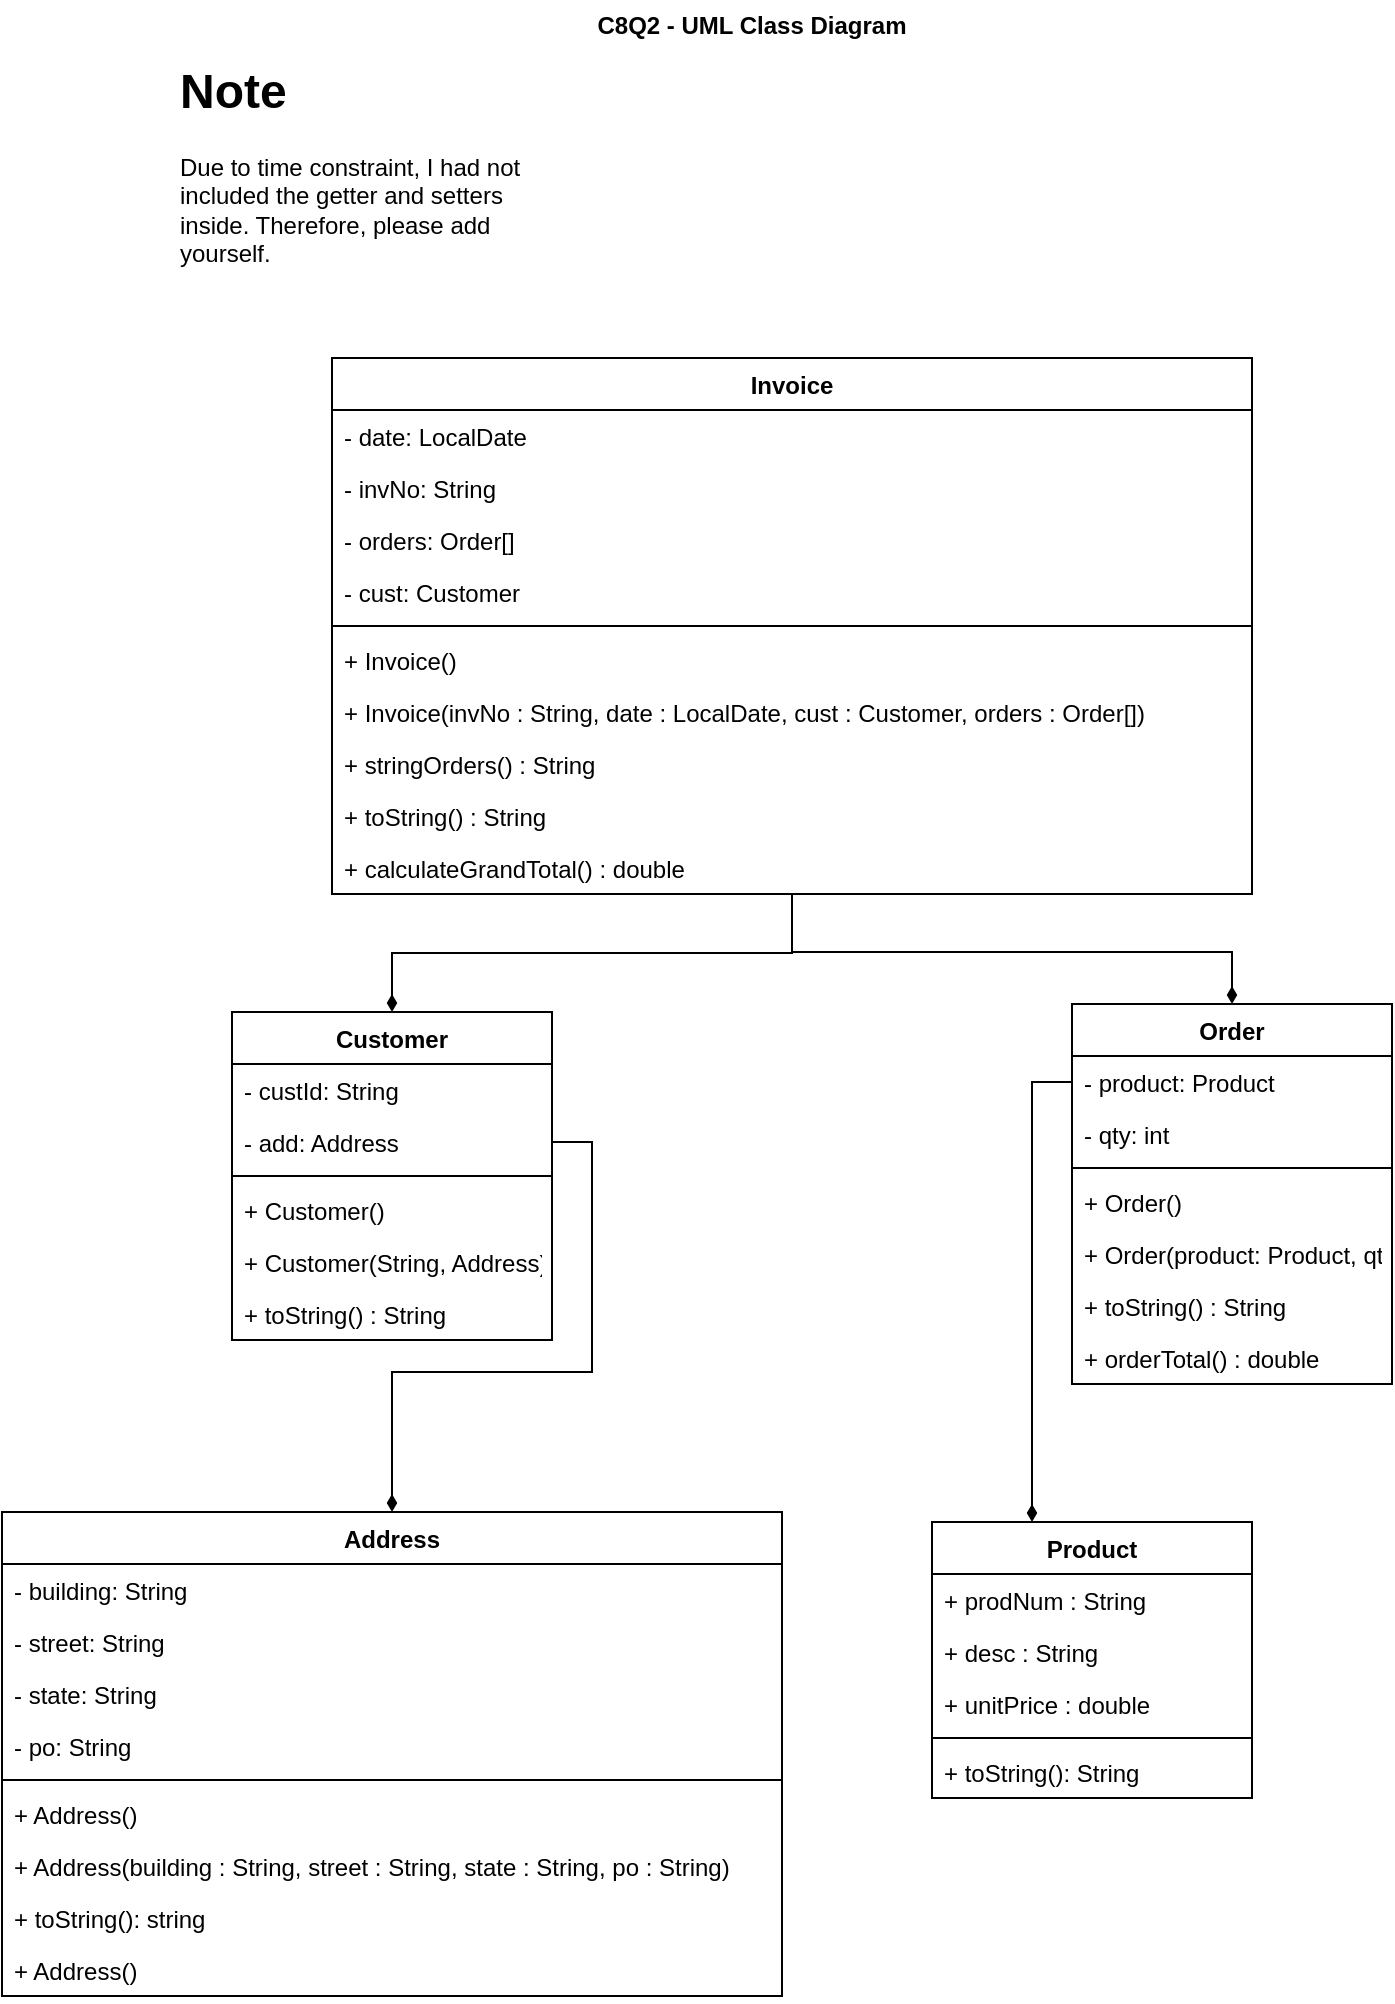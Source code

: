 <mxfile version="11.1.4" type="device"><diagram id="J9dx8lLaFeZwwgn392KH" name="C8Q2 - UML"><mxGraphModel dx="1045" dy="645" grid="1" gridSize="10" guides="1" tooltips="1" connect="1" arrows="1" fold="1" page="1" pageScale="1" pageWidth="850" pageHeight="1100" math="0" shadow="0"><root><mxCell id="0"/><mxCell id="1" parent="0"/><mxCell id="tRCDNl5jJg52nEUzJglL-1" value="C8Q2 - UML Class Diagram" style="text;html=1;strokeColor=none;fillColor=none;align=center;verticalAlign=middle;whiteSpace=wrap;rounded=0;fontStyle=1" vertex="1" parent="1"><mxGeometry x="350" y="14" width="180" height="26" as="geometry"/></mxCell><mxCell id="tRCDNl5jJg52nEUzJglL-61" style="edgeStyle=orthogonalEdgeStyle;rounded=0;orthogonalLoop=1;jettySize=auto;html=1;entryX=0.5;entryY=0;entryDx=0;entryDy=0;endArrow=diamondThin;endFill=1;startArrow=none;startFill=0;" edge="1" parent="1" source="tRCDNl5jJg52nEUzJglL-6" target="tRCDNl5jJg52nEUzJglL-18"><mxGeometry relative="1" as="geometry"/></mxCell><mxCell id="tRCDNl5jJg52nEUzJglL-62" style="edgeStyle=orthogonalEdgeStyle;rounded=0;orthogonalLoop=1;jettySize=auto;html=1;entryX=0.5;entryY=0;entryDx=0;entryDy=0;endArrow=diamondThin;endFill=1;startArrow=none;startFill=0;" edge="1" parent="1" source="tRCDNl5jJg52nEUzJglL-6" target="tRCDNl5jJg52nEUzJglL-29"><mxGeometry relative="1" as="geometry"><Array as="points"><mxPoint x="460" y="490"/><mxPoint x="680" y="490"/></Array></mxGeometry></mxCell><mxCell id="tRCDNl5jJg52nEUzJglL-6" value="Invoice" style="swimlane;fontStyle=1;align=center;verticalAlign=top;childLayout=stackLayout;horizontal=1;startSize=26;horizontalStack=0;resizeParent=1;resizeParentMax=0;resizeLast=0;collapsible=1;marginBottom=0;" vertex="1" parent="1"><mxGeometry x="230" y="193" width="460" height="268" as="geometry"/></mxCell><mxCell id="tRCDNl5jJg52nEUzJglL-7" value="- date: LocalDate" style="text;strokeColor=none;fillColor=none;align=left;verticalAlign=top;spacingLeft=4;spacingRight=4;overflow=hidden;rotatable=0;points=[[0,0.5],[1,0.5]];portConstraint=eastwest;" vertex="1" parent="tRCDNl5jJg52nEUzJglL-6"><mxGeometry y="26" width="460" height="26" as="geometry"/></mxCell><mxCell id="tRCDNl5jJg52nEUzJglL-10" value="- invNo: String" style="text;strokeColor=none;fillColor=none;align=left;verticalAlign=top;spacingLeft=4;spacingRight=4;overflow=hidden;rotatable=0;points=[[0,0.5],[1,0.5]];portConstraint=eastwest;" vertex="1" parent="tRCDNl5jJg52nEUzJglL-6"><mxGeometry y="52" width="460" height="26" as="geometry"/></mxCell><mxCell id="tRCDNl5jJg52nEUzJglL-11" value="- orders: Order[]" style="text;strokeColor=none;fillColor=none;align=left;verticalAlign=top;spacingLeft=4;spacingRight=4;overflow=hidden;rotatable=0;points=[[0,0.5],[1,0.5]];portConstraint=eastwest;" vertex="1" parent="tRCDNl5jJg52nEUzJglL-6"><mxGeometry y="78" width="460" height="26" as="geometry"/></mxCell><mxCell id="tRCDNl5jJg52nEUzJglL-12" value="- cust: Customer" style="text;strokeColor=none;fillColor=none;align=left;verticalAlign=top;spacingLeft=4;spacingRight=4;overflow=hidden;rotatable=0;points=[[0,0.5],[1,0.5]];portConstraint=eastwest;" vertex="1" parent="tRCDNl5jJg52nEUzJglL-6"><mxGeometry y="104" width="460" height="26" as="geometry"/></mxCell><mxCell id="tRCDNl5jJg52nEUzJglL-8" value="" style="line;strokeWidth=1;fillColor=none;align=left;verticalAlign=middle;spacingTop=-1;spacingLeft=3;spacingRight=3;rotatable=0;labelPosition=right;points=[];portConstraint=eastwest;" vertex="1" parent="tRCDNl5jJg52nEUzJglL-6"><mxGeometry y="130" width="460" height="8" as="geometry"/></mxCell><mxCell id="tRCDNl5jJg52nEUzJglL-9" value="+ Invoice()" style="text;strokeColor=none;fillColor=none;align=left;verticalAlign=top;spacingLeft=4;spacingRight=4;overflow=hidden;rotatable=0;points=[[0,0.5],[1,0.5]];portConstraint=eastwest;" vertex="1" parent="tRCDNl5jJg52nEUzJglL-6"><mxGeometry y="138" width="460" height="26" as="geometry"/></mxCell><mxCell id="tRCDNl5jJg52nEUzJglL-14" value="+ Invoice(invNo : String, date : LocalDate, cust : Customer, orders : Order[])" style="text;strokeColor=none;fillColor=none;align=left;verticalAlign=top;spacingLeft=4;spacingRight=4;overflow=hidden;rotatable=0;points=[[0,0.5],[1,0.5]];portConstraint=eastwest;" vertex="1" parent="tRCDNl5jJg52nEUzJglL-6"><mxGeometry y="164" width="460" height="26" as="geometry"/></mxCell><mxCell id="tRCDNl5jJg52nEUzJglL-15" value="+ stringOrders() : String" style="text;strokeColor=none;fillColor=none;align=left;verticalAlign=top;spacingLeft=4;spacingRight=4;overflow=hidden;rotatable=0;points=[[0,0.5],[1,0.5]];portConstraint=eastwest;" vertex="1" parent="tRCDNl5jJg52nEUzJglL-6"><mxGeometry y="190" width="460" height="26" as="geometry"/></mxCell><mxCell id="tRCDNl5jJg52nEUzJglL-16" value="+ toString() : String" style="text;strokeColor=none;fillColor=none;align=left;verticalAlign=top;spacingLeft=4;spacingRight=4;overflow=hidden;rotatable=0;points=[[0,0.5],[1,0.5]];portConstraint=eastwest;" vertex="1" parent="tRCDNl5jJg52nEUzJglL-6"><mxGeometry y="216" width="460" height="26" as="geometry"/></mxCell><mxCell id="tRCDNl5jJg52nEUzJglL-17" value="+ calculateGrandTotal() : double" style="text;strokeColor=none;fillColor=none;align=left;verticalAlign=top;spacingLeft=4;spacingRight=4;overflow=hidden;rotatable=0;points=[[0,0.5],[1,0.5]];portConstraint=eastwest;" vertex="1" parent="tRCDNl5jJg52nEUzJglL-6"><mxGeometry y="242" width="460" height="26" as="geometry"/></mxCell><mxCell id="tRCDNl5jJg52nEUzJglL-18" value="Customer" style="swimlane;fontStyle=1;align=center;verticalAlign=top;childLayout=stackLayout;horizontal=1;startSize=26;horizontalStack=0;resizeParent=1;resizeParentMax=0;resizeLast=0;collapsible=1;marginBottom=0;" vertex="1" parent="1"><mxGeometry x="180" y="520" width="160" height="164" as="geometry"/></mxCell><mxCell id="tRCDNl5jJg52nEUzJglL-19" value="- custId: String" style="text;strokeColor=none;fillColor=none;align=left;verticalAlign=top;spacingLeft=4;spacingRight=4;overflow=hidden;rotatable=0;points=[[0,0.5],[1,0.5]];portConstraint=eastwest;" vertex="1" parent="tRCDNl5jJg52nEUzJglL-18"><mxGeometry y="26" width="160" height="26" as="geometry"/></mxCell><mxCell id="tRCDNl5jJg52nEUzJglL-22" value="- add: Address" style="text;strokeColor=none;fillColor=none;align=left;verticalAlign=top;spacingLeft=4;spacingRight=4;overflow=hidden;rotatable=0;points=[[0,0.5],[1,0.5]];portConstraint=eastwest;" vertex="1" parent="tRCDNl5jJg52nEUzJglL-18"><mxGeometry y="52" width="160" height="26" as="geometry"/></mxCell><mxCell id="tRCDNl5jJg52nEUzJglL-20" value="" style="line;strokeWidth=1;fillColor=none;align=left;verticalAlign=middle;spacingTop=-1;spacingLeft=3;spacingRight=3;rotatable=0;labelPosition=right;points=[];portConstraint=eastwest;" vertex="1" parent="tRCDNl5jJg52nEUzJglL-18"><mxGeometry y="78" width="160" height="8" as="geometry"/></mxCell><mxCell id="tRCDNl5jJg52nEUzJglL-21" value="+ Customer()" style="text;strokeColor=none;fillColor=none;align=left;verticalAlign=top;spacingLeft=4;spacingRight=4;overflow=hidden;rotatable=0;points=[[0,0.5],[1,0.5]];portConstraint=eastwest;" vertex="1" parent="tRCDNl5jJg52nEUzJglL-18"><mxGeometry y="86" width="160" height="26" as="geometry"/></mxCell><mxCell id="tRCDNl5jJg52nEUzJglL-26" value="+ Customer(String, Address)" style="text;strokeColor=none;fillColor=none;align=left;verticalAlign=top;spacingLeft=4;spacingRight=4;overflow=hidden;rotatable=0;points=[[0,0.5],[1,0.5]];portConstraint=eastwest;" vertex="1" parent="tRCDNl5jJg52nEUzJglL-18"><mxGeometry y="112" width="160" height="26" as="geometry"/></mxCell><mxCell id="tRCDNl5jJg52nEUzJglL-27" value="+ toString() : String" style="text;strokeColor=none;fillColor=none;align=left;verticalAlign=top;spacingLeft=4;spacingRight=4;overflow=hidden;rotatable=0;points=[[0,0.5],[1,0.5]];portConstraint=eastwest;" vertex="1" parent="tRCDNl5jJg52nEUzJglL-18"><mxGeometry y="138" width="160" height="26" as="geometry"/></mxCell><mxCell id="tRCDNl5jJg52nEUzJglL-29" value="Order" style="swimlane;fontStyle=1;align=center;verticalAlign=top;childLayout=stackLayout;horizontal=1;startSize=26;horizontalStack=0;resizeParent=1;resizeParentMax=0;resizeLast=0;collapsible=1;marginBottom=0;" vertex="1" parent="1"><mxGeometry x="600" y="516" width="160" height="190" as="geometry"/></mxCell><mxCell id="tRCDNl5jJg52nEUzJglL-30" value="- product: Product" style="text;strokeColor=none;fillColor=none;align=left;verticalAlign=top;spacingLeft=4;spacingRight=4;overflow=hidden;rotatable=0;points=[[0,0.5],[1,0.5]];portConstraint=eastwest;" vertex="1" parent="tRCDNl5jJg52nEUzJglL-29"><mxGeometry y="26" width="160" height="26" as="geometry"/></mxCell><mxCell id="tRCDNl5jJg52nEUzJglL-31" value="- qty: int" style="text;strokeColor=none;fillColor=none;align=left;verticalAlign=top;spacingLeft=4;spacingRight=4;overflow=hidden;rotatable=0;points=[[0,0.5],[1,0.5]];portConstraint=eastwest;" vertex="1" parent="tRCDNl5jJg52nEUzJglL-29"><mxGeometry y="52" width="160" height="26" as="geometry"/></mxCell><mxCell id="tRCDNl5jJg52nEUzJglL-32" value="" style="line;strokeWidth=1;fillColor=none;align=left;verticalAlign=middle;spacingTop=-1;spacingLeft=3;spacingRight=3;rotatable=0;labelPosition=right;points=[];portConstraint=eastwest;" vertex="1" parent="tRCDNl5jJg52nEUzJglL-29"><mxGeometry y="78" width="160" height="8" as="geometry"/></mxCell><mxCell id="tRCDNl5jJg52nEUzJglL-33" value="+ Order()" style="text;strokeColor=none;fillColor=none;align=left;verticalAlign=top;spacingLeft=4;spacingRight=4;overflow=hidden;rotatable=0;points=[[0,0.5],[1,0.5]];portConstraint=eastwest;" vertex="1" parent="tRCDNl5jJg52nEUzJglL-29"><mxGeometry y="86" width="160" height="26" as="geometry"/></mxCell><mxCell id="tRCDNl5jJg52nEUzJglL-34" value="+ Order(product: Product, qty : int)" style="text;strokeColor=none;fillColor=none;align=left;verticalAlign=top;spacingLeft=4;spacingRight=4;overflow=hidden;rotatable=0;points=[[0,0.5],[1,0.5]];portConstraint=eastwest;" vertex="1" parent="tRCDNl5jJg52nEUzJglL-29"><mxGeometry y="112" width="160" height="26" as="geometry"/></mxCell><mxCell id="tRCDNl5jJg52nEUzJglL-35" value="+ toString() : String" style="text;strokeColor=none;fillColor=none;align=left;verticalAlign=top;spacingLeft=4;spacingRight=4;overflow=hidden;rotatable=0;points=[[0,0.5],[1,0.5]];portConstraint=eastwest;" vertex="1" parent="tRCDNl5jJg52nEUzJglL-29"><mxGeometry y="138" width="160" height="26" as="geometry"/></mxCell><mxCell id="tRCDNl5jJg52nEUzJglL-37" value="+ orderTotal() : double" style="text;strokeColor=none;fillColor=none;align=left;verticalAlign=top;spacingLeft=4;spacingRight=4;overflow=hidden;rotatable=0;points=[[0,0.5],[1,0.5]];portConstraint=eastwest;" vertex="1" parent="tRCDNl5jJg52nEUzJglL-29"><mxGeometry y="164" width="160" height="26" as="geometry"/></mxCell><mxCell id="tRCDNl5jJg52nEUzJglL-38" value="Address" style="swimlane;fontStyle=1;align=center;verticalAlign=top;childLayout=stackLayout;horizontal=1;startSize=26;horizontalStack=0;resizeParent=1;resizeParentMax=0;resizeLast=0;collapsible=1;marginBottom=0;" vertex="1" parent="1"><mxGeometry x="65" y="770" width="390" height="242" as="geometry"/></mxCell><mxCell id="tRCDNl5jJg52nEUzJglL-39" value="- building: String" style="text;strokeColor=none;fillColor=none;align=left;verticalAlign=top;spacingLeft=4;spacingRight=4;overflow=hidden;rotatable=0;points=[[0,0.5],[1,0.5]];portConstraint=eastwest;" vertex="1" parent="tRCDNl5jJg52nEUzJglL-38"><mxGeometry y="26" width="390" height="26" as="geometry"/></mxCell><mxCell id="tRCDNl5jJg52nEUzJglL-42" value="- street: String" style="text;strokeColor=none;fillColor=none;align=left;verticalAlign=top;spacingLeft=4;spacingRight=4;overflow=hidden;rotatable=0;points=[[0,0.5],[1,0.5]];portConstraint=eastwest;" vertex="1" parent="tRCDNl5jJg52nEUzJglL-38"><mxGeometry y="52" width="390" height="26" as="geometry"/></mxCell><mxCell id="tRCDNl5jJg52nEUzJglL-43" value="- state: String" style="text;strokeColor=none;fillColor=none;align=left;verticalAlign=top;spacingLeft=4;spacingRight=4;overflow=hidden;rotatable=0;points=[[0,0.5],[1,0.5]];portConstraint=eastwest;" vertex="1" parent="tRCDNl5jJg52nEUzJglL-38"><mxGeometry y="78" width="390" height="26" as="geometry"/></mxCell><mxCell id="tRCDNl5jJg52nEUzJglL-44" value="- po: String" style="text;strokeColor=none;fillColor=none;align=left;verticalAlign=top;spacingLeft=4;spacingRight=4;overflow=hidden;rotatable=0;points=[[0,0.5],[1,0.5]];portConstraint=eastwest;" vertex="1" parent="tRCDNl5jJg52nEUzJglL-38"><mxGeometry y="104" width="390" height="26" as="geometry"/></mxCell><mxCell id="tRCDNl5jJg52nEUzJglL-40" value="" style="line;strokeWidth=1;fillColor=none;align=left;verticalAlign=middle;spacingTop=-1;spacingLeft=3;spacingRight=3;rotatable=0;labelPosition=right;points=[];portConstraint=eastwest;" vertex="1" parent="tRCDNl5jJg52nEUzJglL-38"><mxGeometry y="130" width="390" height="8" as="geometry"/></mxCell><mxCell id="tRCDNl5jJg52nEUzJglL-41" value="+ Address()" style="text;strokeColor=none;fillColor=none;align=left;verticalAlign=top;spacingLeft=4;spacingRight=4;overflow=hidden;rotatable=0;points=[[0,0.5],[1,0.5]];portConstraint=eastwest;" vertex="1" parent="tRCDNl5jJg52nEUzJglL-38"><mxGeometry y="138" width="390" height="26" as="geometry"/></mxCell><mxCell id="tRCDNl5jJg52nEUzJglL-45" value="+ Address(building : String, street : String, state : String, po : String)" style="text;strokeColor=none;fillColor=none;align=left;verticalAlign=top;spacingLeft=4;spacingRight=4;overflow=hidden;rotatable=0;points=[[0,0.5],[1,0.5]];portConstraint=eastwest;" vertex="1" parent="tRCDNl5jJg52nEUzJglL-38"><mxGeometry y="164" width="390" height="26" as="geometry"/></mxCell><mxCell id="tRCDNl5jJg52nEUzJglL-46" value="+ toString(): string" style="text;strokeColor=none;fillColor=none;align=left;verticalAlign=top;spacingLeft=4;spacingRight=4;overflow=hidden;rotatable=0;points=[[0,0.5],[1,0.5]];portConstraint=eastwest;" vertex="1" parent="tRCDNl5jJg52nEUzJglL-38"><mxGeometry y="190" width="390" height="26" as="geometry"/></mxCell><mxCell id="tRCDNl5jJg52nEUzJglL-47" value="+ Address()" style="text;strokeColor=none;fillColor=none;align=left;verticalAlign=top;spacingLeft=4;spacingRight=4;overflow=hidden;rotatable=0;points=[[0,0.5],[1,0.5]];portConstraint=eastwest;" vertex="1" parent="tRCDNl5jJg52nEUzJglL-38"><mxGeometry y="216" width="390" height="26" as="geometry"/></mxCell><mxCell id="tRCDNl5jJg52nEUzJglL-49" value="Product" style="swimlane;fontStyle=1;align=center;verticalAlign=top;childLayout=stackLayout;horizontal=1;startSize=26;horizontalStack=0;resizeParent=1;resizeParentMax=0;resizeLast=0;collapsible=1;marginBottom=0;" vertex="1" parent="1"><mxGeometry x="530" y="775" width="160" height="138" as="geometry"/></mxCell><mxCell id="tRCDNl5jJg52nEUzJglL-50" value="+ prodNum : String" style="text;strokeColor=none;fillColor=none;align=left;verticalAlign=top;spacingLeft=4;spacingRight=4;overflow=hidden;rotatable=0;points=[[0,0.5],[1,0.5]];portConstraint=eastwest;" vertex="1" parent="tRCDNl5jJg52nEUzJglL-49"><mxGeometry y="26" width="160" height="26" as="geometry"/></mxCell><mxCell id="tRCDNl5jJg52nEUzJglL-53" value="+ desc : String" style="text;strokeColor=none;fillColor=none;align=left;verticalAlign=top;spacingLeft=4;spacingRight=4;overflow=hidden;rotatable=0;points=[[0,0.5],[1,0.5]];portConstraint=eastwest;" vertex="1" parent="tRCDNl5jJg52nEUzJglL-49"><mxGeometry y="52" width="160" height="26" as="geometry"/></mxCell><mxCell id="tRCDNl5jJg52nEUzJglL-54" value="+ unitPrice : double" style="text;strokeColor=none;fillColor=none;align=left;verticalAlign=top;spacingLeft=4;spacingRight=4;overflow=hidden;rotatable=0;points=[[0,0.5],[1,0.5]];portConstraint=eastwest;" vertex="1" parent="tRCDNl5jJg52nEUzJglL-49"><mxGeometry y="78" width="160" height="26" as="geometry"/></mxCell><mxCell id="tRCDNl5jJg52nEUzJglL-51" value="" style="line;strokeWidth=1;fillColor=none;align=left;verticalAlign=middle;spacingTop=-1;spacingLeft=3;spacingRight=3;rotatable=0;labelPosition=right;points=[];portConstraint=eastwest;" vertex="1" parent="tRCDNl5jJg52nEUzJglL-49"><mxGeometry y="104" width="160" height="8" as="geometry"/></mxCell><mxCell id="tRCDNl5jJg52nEUzJglL-52" value="+ toString(): String" style="text;strokeColor=none;fillColor=none;align=left;verticalAlign=top;spacingLeft=4;spacingRight=4;overflow=hidden;rotatable=0;points=[[0,0.5],[1,0.5]];portConstraint=eastwest;" vertex="1" parent="tRCDNl5jJg52nEUzJglL-49"><mxGeometry y="112" width="160" height="26" as="geometry"/></mxCell><mxCell id="tRCDNl5jJg52nEUzJglL-60" value="&lt;h1&gt;Note&lt;/h1&gt;&lt;p&gt;Due to time constraint, I had not included the getter and setters inside. Therefore, please add yourself.&lt;/p&gt;" style="text;html=1;strokeColor=none;fillColor=none;spacing=5;spacingTop=-20;whiteSpace=wrap;overflow=hidden;rounded=0;" vertex="1" parent="1"><mxGeometry x="149" y="40" width="190" height="120" as="geometry"/></mxCell><mxCell id="tRCDNl5jJg52nEUzJglL-63" style="edgeStyle=orthogonalEdgeStyle;rounded=0;orthogonalLoop=1;jettySize=auto;html=1;entryX=0.5;entryY=0;entryDx=0;entryDy=0;startArrow=none;startFill=0;endArrow=diamondThin;endFill=1;" edge="1" parent="1" source="tRCDNl5jJg52nEUzJglL-22" target="tRCDNl5jJg52nEUzJglL-38"><mxGeometry relative="1" as="geometry"><Array as="points"><mxPoint x="360" y="585"/><mxPoint x="360" y="700"/><mxPoint x="260" y="700"/></Array></mxGeometry></mxCell><mxCell id="tRCDNl5jJg52nEUzJglL-66" style="edgeStyle=orthogonalEdgeStyle;rounded=0;orthogonalLoop=1;jettySize=auto;html=1;startArrow=none;startFill=0;endArrow=diamondThin;endFill=1;" edge="1" parent="1" source="tRCDNl5jJg52nEUzJglL-30" target="tRCDNl5jJg52nEUzJglL-49"><mxGeometry relative="1" as="geometry"><Array as="points"><mxPoint x="580" y="555"/></Array></mxGeometry></mxCell></root></mxGraphModel></diagram><diagram id="MB0BLpmHDyVXYGceOMHp" name="C8Q3 - Intro"><mxGraphModel dx="896" dy="553" grid="1" gridSize="10" guides="1" tooltips="1" connect="1" arrows="1" fold="1" page="1" pageScale="1" pageWidth="850" pageHeight="1100" math="0" shadow="0"><root><mxCell id="W-NhzYGXPxh5RvPWM5DH-0"/><mxCell id="W-NhzYGXPxh5RvPWM5DH-1" parent="W-NhzYGXPxh5RvPWM5DH-0"/><mxCell id="W-NhzYGXPxh5RvPWM5DH-2" value="&lt;h1&gt;Drink Vending Machine Mini-Project&lt;/h1&gt;&lt;p&gt;&lt;b&gt;(a)&amp;nbsp; &amp;nbsp; &amp;nbsp;What does the vending machine sell?&lt;/b&gt;&lt;/p&gt;&lt;p&gt;&lt;b&gt;- Sell canned drinks&lt;/b&gt;&lt;/p&gt;&lt;p&gt;&lt;b&gt;(b)&lt;span style=&quot;white-space: pre&quot;&gt;&#9;&lt;/span&gt;&amp;nbsp; List the steps for using the vending machine.&lt;/b&gt;&lt;/p&gt;&lt;p&gt;&lt;b&gt;- Insert 1 dollar&lt;/b&gt;&lt;/p&gt;&lt;p&gt;&lt;b&gt;- Select drink type&lt;/b&gt;&lt;/p&gt;&lt;p&gt;&lt;b&gt;- Take drink from chute&lt;/b&gt;&lt;/p&gt;&lt;p&gt;&lt;b&gt;(c)&lt;span style=&quot;white-space: pre&quot;&gt;&#9;&lt;/span&gt;&amp;nbsp; What are the inputs and outputs of the vending machine?&lt;/b&gt;&lt;/p&gt;&lt;p&gt;&lt;b&gt;- Inputs: Accept coin, drink type&lt;/b&gt;&lt;/p&gt;&lt;p&gt;&lt;b&gt;- Outputs: Drink&lt;/b&gt;&lt;/p&gt;&lt;p&gt;&lt;b&gt;(d)&lt;span style=&quot;white-space: pre&quot;&gt;&#9;&lt;/span&gt;&amp;nbsp; Identify the two main components the vending machine.&amp;nbsp; IMPORTANT: Think using the object-oriented approach.&amp;nbsp;&lt;/b&gt;&lt;/p&gt;&lt;p&gt;&lt;b&gt;-&amp;nbsp; Sell drinks&lt;/b&gt;&lt;/p&gt;&lt;p&gt;&lt;b&gt;- Manage drinks inventory&lt;/b&gt;&lt;/p&gt;&lt;p&gt;&lt;b&gt;(e)&lt;span style=&quot;white-space: pre&quot;&gt;&#9;&lt;/span&gt;&amp;nbsp; Identify the properties and operations of the 2 main components.&amp;nbsp; Draw a class diagram to show the relationship between the vending machine and the 2 components, as well as the properties and operations of each class.&lt;/b&gt;&lt;/p&gt;&lt;p&gt;&lt;/p&gt;&lt;p&gt;&lt;b&gt;(f)&lt;span style=&quot;white-space: pre&quot;&gt;&#9;&lt;/span&gt; Write the classes for the vending machine.&amp;nbsp; Include a driver program to test your classes.&lt;/b&gt;&lt;/p&gt;&lt;div&gt;&lt;br&gt;&lt;/div&gt;" style="text;html=1;strokeColor=none;fillColor=none;spacing=5;spacingTop=-20;whiteSpace=wrap;overflow=hidden;rounded=0;" vertex="1" parent="W-NhzYGXPxh5RvPWM5DH-1"><mxGeometry x="60" y="10" width="430" height="480" as="geometry"/></mxCell></root></mxGraphModel></diagram><diagram id="6UJY6EUrrukhzHKNEhfy" name="C8Q3 - UML"><mxGraphModel dx="641" dy="425" grid="1" gridSize="10" guides="1" tooltips="1" connect="1" arrows="1" fold="1" page="1" pageScale="1" pageWidth="850" pageHeight="1100" math="0" shadow="0"><root><mxCell id="EWknPUgluwPuX8k8t7dX-0"/><mxCell id="EWknPUgluwPuX8k8t7dX-1" parent="EWknPUgluwPuX8k8t7dX-0"/><mxCell id="8dduEVgqgI3RO8j1BFIe-0" value="C8Q2 - UML Class Diagram" style="text;html=1;strokeColor=none;fillColor=none;align=center;verticalAlign=middle;whiteSpace=wrap;rounded=0;fontStyle=1" vertex="1" parent="EWknPUgluwPuX8k8t7dX-1"><mxGeometry x="350" y="14" width="180" height="26" as="geometry"/></mxCell><mxCell id="8dduEVgqgI3RO8j1BFIe-1" value="&lt;h1&gt;Note&lt;/h1&gt;&lt;p&gt;Due to time constraint, I had not included the getter and setters inside. Therefore, please add yourself.&lt;/p&gt;" style="text;html=1;strokeColor=none;fillColor=none;spacing=5;spacingTop=-20;whiteSpace=wrap;overflow=hidden;rounded=0;" vertex="1" parent="EWknPUgluwPuX8k8t7dX-1"><mxGeometry x="80" y="40" width="190" height="120" as="geometry"/></mxCell><mxCell id="8dduEVgqgI3RO8j1BFIe-2" value="drinkVendingMachine" style="swimlane;fontStyle=1;align=center;verticalAlign=top;childLayout=stackLayout;horizontal=1;startSize=26;horizontalStack=0;resizeParent=1;resizeParentMax=0;resizeLast=0;collapsible=1;marginBottom=0;" vertex="1" parent="EWknPUgluwPuX8k8t7dX-1"><mxGeometry x="360" y="146" width="160" height="112" as="geometry"/></mxCell><mxCell id="8dduEVgqgI3RO8j1BFIe-3" value="- machineId: number" style="text;strokeColor=none;fillColor=none;align=left;verticalAlign=top;spacingLeft=4;spacingRight=4;overflow=hidden;rotatable=0;points=[[0,0.5],[1,0.5]];portConstraint=eastwest;" vertex="1" parent="8dduEVgqgI3RO8j1BFIe-2"><mxGeometry y="26" width="160" height="26" as="geometry"/></mxCell><mxCell id="IO-e4A_XMPXV6vcbmWJW-29" value="+ inventory: Inventory" style="text;strokeColor=none;fillColor=none;align=left;verticalAlign=top;spacingLeft=4;spacingRight=4;overflow=hidden;rotatable=0;points=[[0,0.5],[1,0.5]];portConstraint=eastwest;" vertex="1" parent="8dduEVgqgI3RO8j1BFIe-2"><mxGeometry y="52" width="160" height="26" as="geometry"/></mxCell><mxCell id="8dduEVgqgI3RO8j1BFIe-4" value="" style="line;strokeWidth=1;fillColor=none;align=left;verticalAlign=middle;spacingTop=-1;spacingLeft=3;spacingRight=3;rotatable=0;labelPosition=right;points=[];portConstraint=eastwest;" vertex="1" parent="8dduEVgqgI3RO8j1BFIe-2"><mxGeometry y="78" width="160" height="8" as="geometry"/></mxCell><mxCell id="8dduEVgqgI3RO8j1BFIe-5" value="+ toString(): String" style="text;strokeColor=none;fillColor=none;align=left;verticalAlign=top;spacingLeft=4;spacingRight=4;overflow=hidden;rotatable=0;points=[[0,0.5],[1,0.5]];portConstraint=eastwest;" vertex="1" parent="8dduEVgqgI3RO8j1BFIe-2"><mxGeometry y="86" width="160" height="26" as="geometry"/></mxCell><mxCell id="IO-e4A_XMPXV6vcbmWJW-9" value="Inventory" style="swimlane;fontStyle=1;align=center;verticalAlign=top;childLayout=stackLayout;horizontal=1;startSize=26;horizontalStack=0;resizeParent=1;resizeParentMax=0;resizeLast=0;collapsible=1;marginBottom=0;" vertex="1" parent="EWknPUgluwPuX8k8t7dX-1"><mxGeometry x="360" y="330" width="160" height="86" as="geometry"/></mxCell><mxCell id="IO-e4A_XMPXV6vcbmWJW-11" value="- Drinks[]: Drinks" style="text;strokeColor=none;fillColor=none;align=left;verticalAlign=top;spacingLeft=4;spacingRight=4;overflow=hidden;rotatable=0;points=[[0,0.5],[1,0.5]];portConstraint=eastwest;" vertex="1" parent="IO-e4A_XMPXV6vcbmWJW-9"><mxGeometry y="26" width="160" height="26" as="geometry"/></mxCell><mxCell id="IO-e4A_XMPXV6vcbmWJW-13" value="" style="line;strokeWidth=1;fillColor=none;align=left;verticalAlign=middle;spacingTop=-1;spacingLeft=3;spacingRight=3;rotatable=0;labelPosition=right;points=[];portConstraint=eastwest;" vertex="1" parent="IO-e4A_XMPXV6vcbmWJW-9"><mxGeometry y="52" width="160" height="8" as="geometry"/></mxCell><mxCell id="IO-e4A_XMPXV6vcbmWJW-14" value="+ toString(): String" style="text;strokeColor=none;fillColor=none;align=left;verticalAlign=top;spacingLeft=4;spacingRight=4;overflow=hidden;rotatable=0;points=[[0,0.5],[1,0.5]];portConstraint=eastwest;" vertex="1" parent="IO-e4A_XMPXV6vcbmWJW-9"><mxGeometry y="60" width="160" height="26" as="geometry"/></mxCell><mxCell id="IO-e4A_XMPXV6vcbmWJW-15" value="Drinks" style="swimlane;fontStyle=1;align=center;verticalAlign=top;childLayout=stackLayout;horizontal=1;startSize=26;horizontalStack=0;resizeParent=1;resizeParentMax=0;resizeLast=0;collapsible=1;marginBottom=0;" vertex="1" parent="EWknPUgluwPuX8k8t7dX-1"><mxGeometry x="360" y="522" width="160" height="138" as="geometry"/></mxCell><mxCell id="IO-e4A_XMPXV6vcbmWJW-16" value="+ drinkId: number" style="text;strokeColor=none;fillColor=none;align=left;verticalAlign=top;spacingLeft=4;spacingRight=4;overflow=hidden;rotatable=0;points=[[0,0.5],[1,0.5]];portConstraint=eastwest;" vertex="1" parent="IO-e4A_XMPXV6vcbmWJW-15"><mxGeometry y="26" width="160" height="26" as="geometry"/></mxCell><mxCell id="IO-e4A_XMPXV6vcbmWJW-17" value="+ drinkName: Inventory" style="text;strokeColor=none;fillColor=none;align=left;verticalAlign=top;spacingLeft=4;spacingRight=4;overflow=hidden;rotatable=0;points=[[0,0.5],[1,0.5]];portConstraint=eastwest;" vertex="1" parent="IO-e4A_XMPXV6vcbmWJW-15"><mxGeometry y="52" width="160" height="26" as="geometry"/></mxCell><mxCell id="IO-e4A_XMPXV6vcbmWJW-18" value="+ order: Order" style="text;strokeColor=none;fillColor=none;align=left;verticalAlign=top;spacingLeft=4;spacingRight=4;overflow=hidden;rotatable=0;points=[[0,0.5],[1,0.5]];portConstraint=eastwest;" vertex="1" parent="IO-e4A_XMPXV6vcbmWJW-15"><mxGeometry y="78" width="160" height="26" as="geometry"/></mxCell><mxCell id="IO-e4A_XMPXV6vcbmWJW-19" value="" style="line;strokeWidth=1;fillColor=none;align=left;verticalAlign=middle;spacingTop=-1;spacingLeft=3;spacingRight=3;rotatable=0;labelPosition=right;points=[];portConstraint=eastwest;" vertex="1" parent="IO-e4A_XMPXV6vcbmWJW-15"><mxGeometry y="104" width="160" height="8" as="geometry"/></mxCell><mxCell id="IO-e4A_XMPXV6vcbmWJW-20" value="+ toString(): String" style="text;strokeColor=none;fillColor=none;align=left;verticalAlign=top;spacingLeft=4;spacingRight=4;overflow=hidden;rotatable=0;points=[[0,0.5],[1,0.5]];portConstraint=eastwest;" vertex="1" parent="IO-e4A_XMPXV6vcbmWJW-15"><mxGeometry y="112" width="160" height="26" as="geometry"/></mxCell></root></mxGraphModel></diagram></mxfile>
